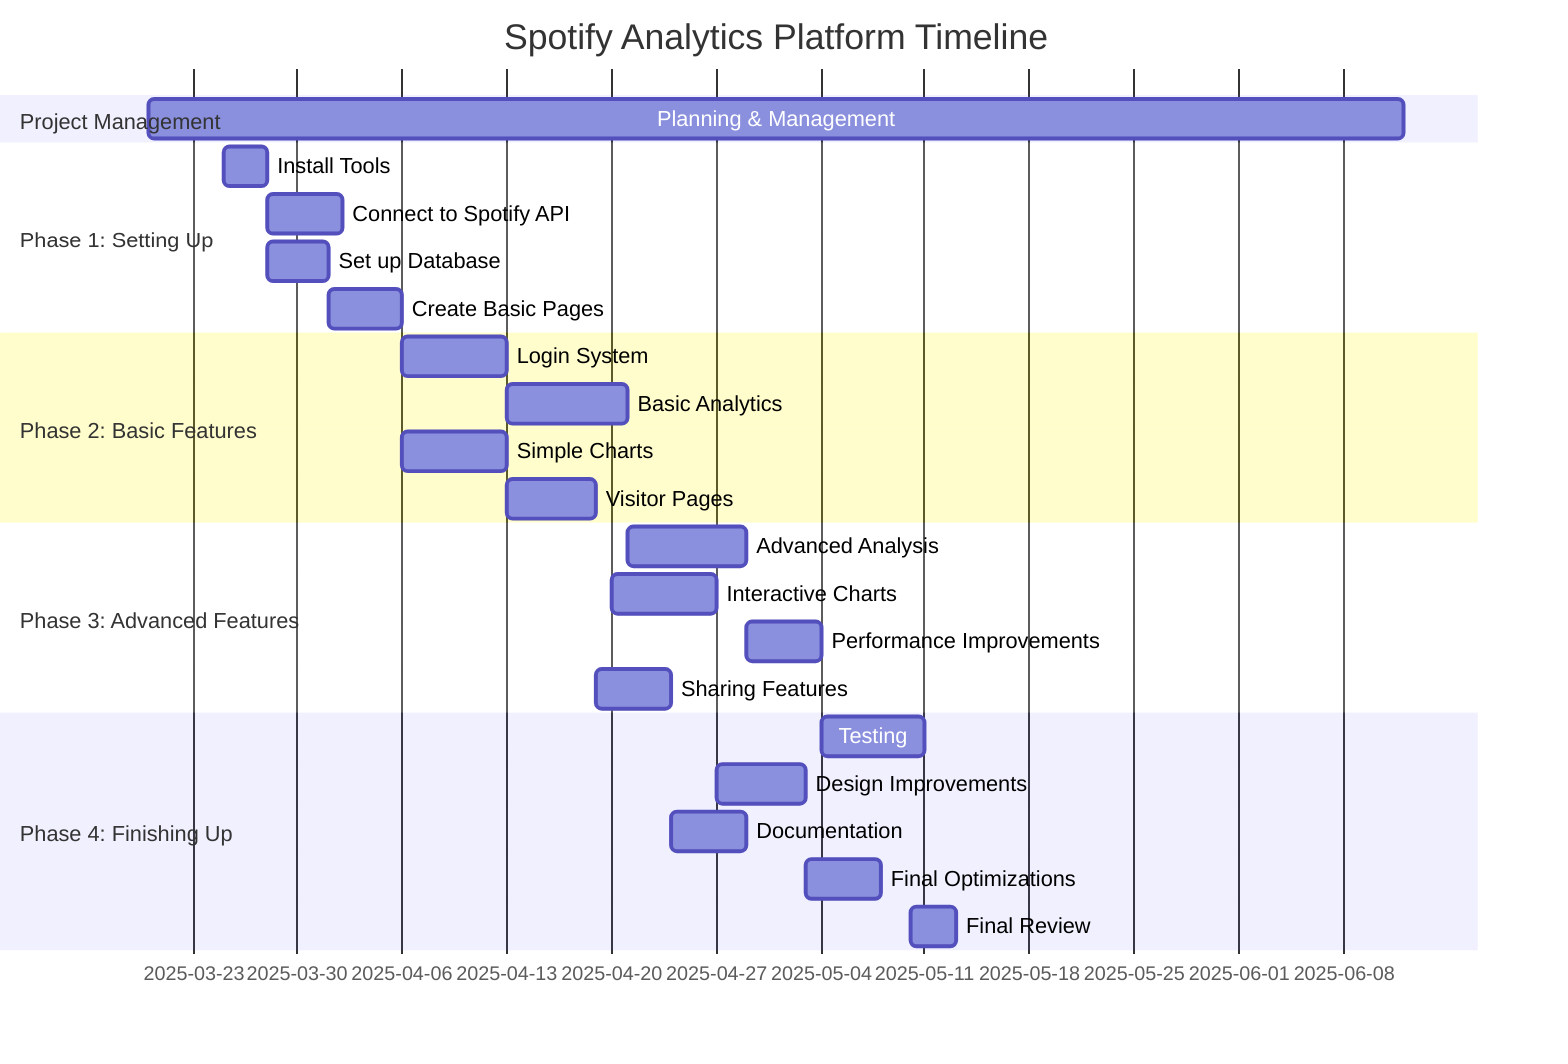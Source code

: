 gantt
    title Spotify Analytics Platform Timeline
    dateFormat  YYYY-MM-DD
    
    section Project Management
    Planning & Management     :2025-03-20, 84d
    
    section Phase 1: Setting Up
    Install Tools             :2025-03-25, 3d
    Connect to Spotify API    :2025-03-28, 5d
    Set up Database           :2025-03-28, 4d
    Create Basic Pages        :2025-04-01, 5d
    
    section Phase 2: Basic Features
    Login System              :2025-04-06, 7d
    Basic Analytics           :2025-04-13, 8d
    Simple Charts             :2025-04-06, 7d
    Visitor Pages             :2025-04-13, 6d
    
    section Phase 3: Advanced Features
    Advanced Analysis         :2025-04-21, 8d
    Interactive Charts        :2025-04-20, 7d
    Performance Improvements  :2025-04-29, 5d
    Sharing Features          :2025-04-19, 5d
    
    section Phase 4: Finishing Up
    Testing                   :2025-05-04, 7d
    Design Improvements       :2025-04-27, 6d
    Documentation             :2025-04-24, 5d
    Final Optimizations       :2025-05-03, 5d
    Final Review              :2025-05-10, 3d